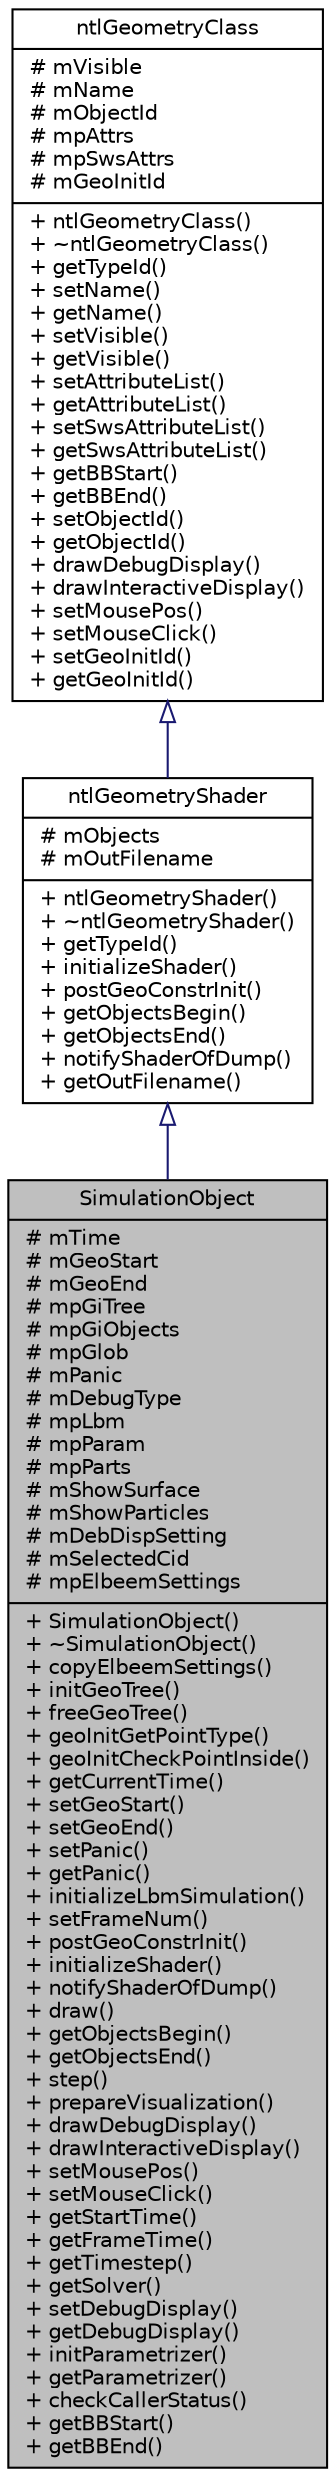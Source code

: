 digraph G
{
  edge [fontname="Helvetica",fontsize="10",labelfontname="Helvetica",labelfontsize="10"];
  node [fontname="Helvetica",fontsize="10",shape=record];
  Node1 [label="{SimulationObject\n|# mTime\l# mGeoStart\l# mGeoEnd\l# mpGiTree\l# mpGiObjects\l# mpGlob\l# mPanic\l# mDebugType\l# mpLbm\l# mpParam\l# mpParts\l# mShowSurface\l# mShowParticles\l# mDebDispSetting\l# mSelectedCid\l# mpElbeemSettings\l|+ SimulationObject()\l+ ~SimulationObject()\l+ copyElbeemSettings()\l+ initGeoTree()\l+ freeGeoTree()\l+ geoInitGetPointType()\l+ geoInitCheckPointInside()\l+ getCurrentTime()\l+ setGeoStart()\l+ setGeoEnd()\l+ setPanic()\l+ getPanic()\l+ initializeLbmSimulation()\l+ setFrameNum()\l+ postGeoConstrInit()\l+ initializeShader()\l+ notifyShaderOfDump()\l+ draw()\l+ getObjectsBegin()\l+ getObjectsEnd()\l+ step()\l+ prepareVisualization()\l+ drawDebugDisplay()\l+ drawInteractiveDisplay()\l+ setMousePos()\l+ setMouseClick()\l+ getStartTime()\l+ getFrameTime()\l+ getTimestep()\l+ getSolver()\l+ setDebugDisplay()\l+ getDebugDisplay()\l+ initParametrizer()\l+ getParametrizer()\l+ checkCallerStatus()\l+ getBBStart()\l+ getBBEnd()\l}",height=0.2,width=0.4,color="black", fillcolor="grey75", style="filled" fontcolor="black"];
  Node2 -> Node1 [dir=back,color="midnightblue",fontsize="10",style="solid",arrowtail="empty",fontname="Helvetica"];
  Node2 [label="{ntlGeometryShader\n|# mObjects\l# mOutFilename\l|+ ntlGeometryShader()\l+ ~ntlGeometryShader()\l+ getTypeId()\l+ initializeShader()\l+ postGeoConstrInit()\l+ getObjectsBegin()\l+ getObjectsEnd()\l+ notifyShaderOfDump()\l+ getOutFilename()\l}",height=0.2,width=0.4,color="black", fillcolor="white", style="filled",URL="$de/d7b/classntlGeometryShader.html"];
  Node3 -> Node2 [dir=back,color="midnightblue",fontsize="10",style="solid",arrowtail="empty",fontname="Helvetica"];
  Node3 [label="{ntlGeometryClass\n|# mVisible\l# mName\l# mObjectId\l# mpAttrs\l# mpSwsAttrs\l# mGeoInitId\l|+ ntlGeometryClass()\l+ ~ntlGeometryClass()\l+ getTypeId()\l+ setName()\l+ getName()\l+ setVisible()\l+ getVisible()\l+ setAttributeList()\l+ getAttributeList()\l+ setSwsAttributeList()\l+ getSwsAttributeList()\l+ getBBStart()\l+ getBBEnd()\l+ setObjectId()\l+ getObjectId()\l+ drawDebugDisplay()\l+ drawInteractiveDisplay()\l+ setMousePos()\l+ setMouseClick()\l+ setGeoInitId()\l+ getGeoInitId()\l}",height=0.2,width=0.4,color="black", fillcolor="white", style="filled",URL="$dd/dcf/classntlGeometryClass.html"];
}
